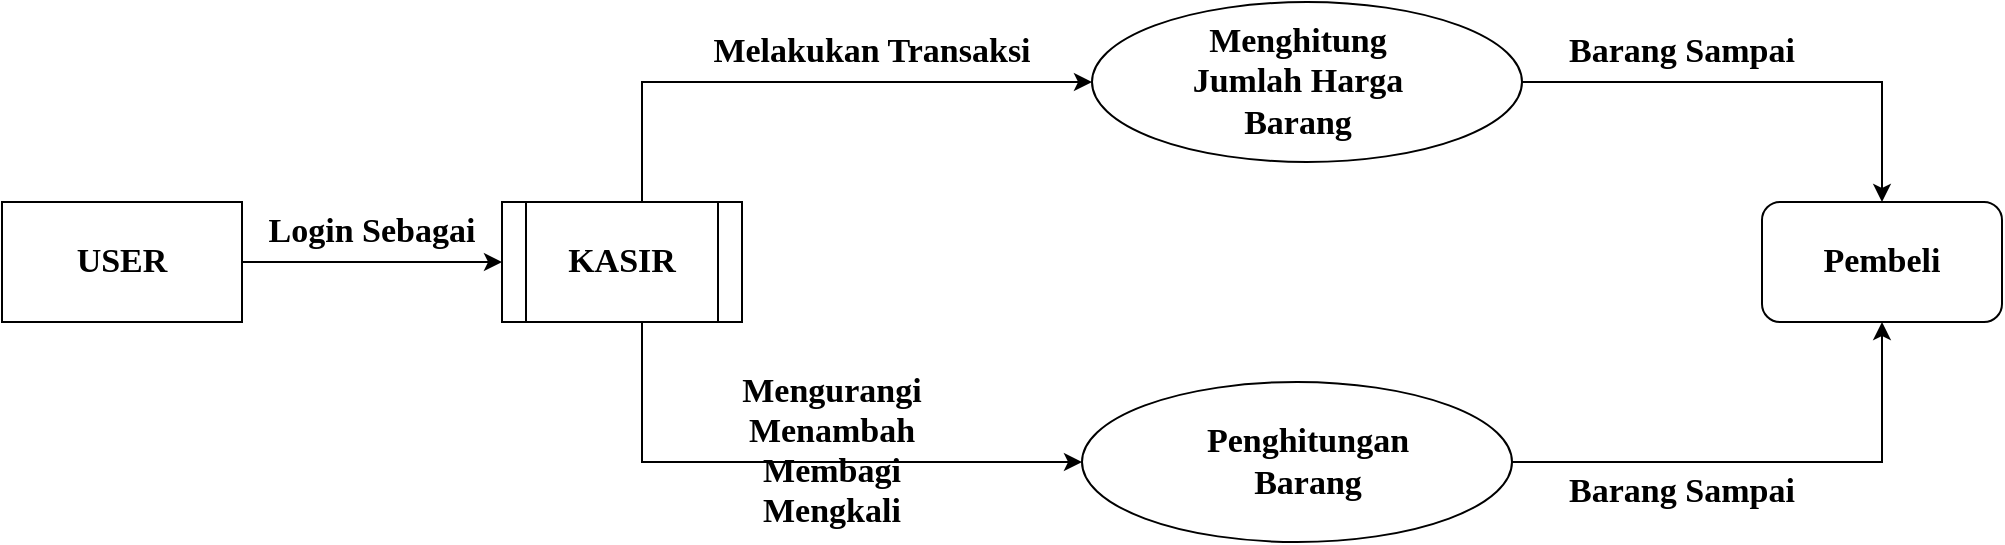 <mxfile version="14.5.9" type="github">
  <diagram id="e2j--Y2a_6b4_mSmAOAT" name="Page-1">
    <mxGraphModel dx="1019" dy="555" grid="1" gridSize="10" guides="1" tooltips="1" connect="1" arrows="1" fold="1" page="1" pageScale="1" pageWidth="1169" pageHeight="827" math="0" shadow="0">
      <root>
        <mxCell id="0" />
        <mxCell id="1" parent="0" />
        <mxCell id="Wwc6CLXJWx2qySLr8hw3-9" style="edgeStyle=orthogonalEdgeStyle;rounded=0;orthogonalLoop=1;jettySize=auto;html=1;entryX=0;entryY=0.5;entryDx=0;entryDy=0;" edge="1" parent="1" source="Wwc6CLXJWx2qySLr8hw3-1" target="Wwc6CLXJWx2qySLr8hw3-2">
          <mxGeometry relative="1" as="geometry" />
        </mxCell>
        <mxCell id="Wwc6CLXJWx2qySLr8hw3-1" value="" style="rounded=0;whiteSpace=wrap;html=1;" vertex="1" parent="1">
          <mxGeometry x="40" y="150" width="120" height="60" as="geometry" />
        </mxCell>
        <mxCell id="Wwc6CLXJWx2qySLr8hw3-7" style="edgeStyle=orthogonalEdgeStyle;rounded=0;orthogonalLoop=1;jettySize=auto;html=1;entryX=0;entryY=0.5;entryDx=0;entryDy=0;" edge="1" parent="1" source="Wwc6CLXJWx2qySLr8hw3-2" target="Wwc6CLXJWx2qySLr8hw3-4">
          <mxGeometry relative="1" as="geometry">
            <Array as="points">
              <mxPoint x="360" y="90" />
            </Array>
          </mxGeometry>
        </mxCell>
        <mxCell id="Wwc6CLXJWx2qySLr8hw3-8" style="edgeStyle=orthogonalEdgeStyle;rounded=0;orthogonalLoop=1;jettySize=auto;html=1;entryX=0;entryY=0.5;entryDx=0;entryDy=0;" edge="1" parent="1" source="Wwc6CLXJWx2qySLr8hw3-2" target="Wwc6CLXJWx2qySLr8hw3-6">
          <mxGeometry relative="1" as="geometry">
            <Array as="points">
              <mxPoint x="360" y="280" />
            </Array>
          </mxGeometry>
        </mxCell>
        <mxCell id="Wwc6CLXJWx2qySLr8hw3-2" value="" style="shape=process;whiteSpace=wrap;html=1;backgroundOutline=1;" vertex="1" parent="1">
          <mxGeometry x="290" y="150" width="120" height="60" as="geometry" />
        </mxCell>
        <mxCell id="Wwc6CLXJWx2qySLr8hw3-21" style="edgeStyle=orthogonalEdgeStyle;rounded=0;orthogonalLoop=1;jettySize=auto;html=1;entryX=0.5;entryY=0;entryDx=0;entryDy=0;" edge="1" parent="1" source="Wwc6CLXJWx2qySLr8hw3-4" target="Wwc6CLXJWx2qySLr8hw3-20">
          <mxGeometry relative="1" as="geometry" />
        </mxCell>
        <mxCell id="Wwc6CLXJWx2qySLr8hw3-4" value="" style="ellipse;whiteSpace=wrap;html=1;" vertex="1" parent="1">
          <mxGeometry x="585" y="50" width="215" height="80" as="geometry" />
        </mxCell>
        <mxCell id="Wwc6CLXJWx2qySLr8hw3-22" style="edgeStyle=orthogonalEdgeStyle;rounded=0;orthogonalLoop=1;jettySize=auto;html=1;entryX=0.5;entryY=1;entryDx=0;entryDy=0;" edge="1" parent="1" source="Wwc6CLXJWx2qySLr8hw3-6" target="Wwc6CLXJWx2qySLr8hw3-20">
          <mxGeometry relative="1" as="geometry">
            <mxPoint x="980" y="220" as="targetPoint" />
          </mxGeometry>
        </mxCell>
        <mxCell id="Wwc6CLXJWx2qySLr8hw3-6" value="" style="ellipse;whiteSpace=wrap;html=1;" vertex="1" parent="1">
          <mxGeometry x="580" y="240" width="215" height="80" as="geometry" />
        </mxCell>
        <mxCell id="Wwc6CLXJWx2qySLr8hw3-10" value="&lt;b&gt;&lt;font face=&quot;Times New Roman&quot; style=&quot;font-size: 17px&quot;&gt;USER&lt;/font&gt;&lt;/b&gt;" style="text;html=1;strokeColor=none;fillColor=none;align=center;verticalAlign=middle;whiteSpace=wrap;rounded=0;" vertex="1" parent="1">
          <mxGeometry x="40" y="165" width="120" height="30" as="geometry" />
        </mxCell>
        <mxCell id="Wwc6CLXJWx2qySLr8hw3-11" value="&lt;font face=&quot;Times New Roman&quot;&gt;&lt;span style=&quot;font-size: 17px&quot;&gt;&lt;b&gt;KASIR&lt;/b&gt;&lt;/span&gt;&lt;/font&gt;&lt;span style=&quot;color: rgba(0 , 0 , 0 , 0) ; font-family: monospace ; font-size: 0px&quot;&gt;%3CmxGraphModel%3E%3Croot%3E%3CmxCell%20id%3D%220%22%2F%3E%3CmxCell%20id%3D%221%22%20parent%3D%220%22%2F%3E%3CmxCell%20id%3D%222%22%20value%3D%22%26lt%3Bb%26gt%3B%26lt%3Bfont%20face%3D%26quot%3BTimes%20New%20Roman%26quot%3B%20style%3D%26quot%3Bfont-size%3A%2017px%26quot%3B%26gt%3BUSER%26lt%3B%2Ffont%26gt%3B%26lt%3B%2Fb%26gt%3B%22%20style%3D%22text%3Bhtml%3D1%3BstrokeColor%3Dnone%3BfillColor%3Dnone%3Balign%3Dcenter%3BverticalAlign%3Dmiddle%3BwhiteSpace%3Dwrap%3Brounded%3D0%3B%22%20vertex%3D%221%22%20parent%3D%221%22%3E%3CmxGeometry%20x%3D%2240%22%20y%3D%22165%22%20width%3D%22120%22%20height%3D%2230%22%20as%3D%22geometry%22%2F%3E%3C%2FmxCell%3E%3C%2Froot%3E%3C%2FmxGraphModel%3E&lt;/span&gt;" style="text;html=1;strokeColor=none;fillColor=none;align=center;verticalAlign=middle;whiteSpace=wrap;rounded=0;" vertex="1" parent="1">
          <mxGeometry x="290" y="165" width="120" height="30" as="geometry" />
        </mxCell>
        <mxCell id="Wwc6CLXJWx2qySLr8hw3-12" value="&lt;font face=&quot;Times New Roman&quot;&gt;&lt;span style=&quot;font-size: 17px&quot;&gt;&lt;b&gt;Menghitung Jumlah Harga Barang&lt;/b&gt;&lt;/span&gt;&lt;/font&gt;" style="text;html=1;strokeColor=none;fillColor=none;align=center;verticalAlign=middle;whiteSpace=wrap;rounded=0;" vertex="1" parent="1">
          <mxGeometry x="627.5" y="75" width="120" height="30" as="geometry" />
        </mxCell>
        <mxCell id="Wwc6CLXJWx2qySLr8hw3-13" value="&lt;font face=&quot;Times New Roman&quot;&gt;&lt;span style=&quot;font-size: 17px&quot;&gt;&lt;b&gt;Penghitungan Barang&lt;/b&gt;&lt;/span&gt;&lt;/font&gt;" style="text;html=1;strokeColor=none;fillColor=none;align=center;verticalAlign=middle;whiteSpace=wrap;rounded=0;" vertex="1" parent="1">
          <mxGeometry x="632.5" y="265" width="120" height="30" as="geometry" />
        </mxCell>
        <mxCell id="Wwc6CLXJWx2qySLr8hw3-14" value="&lt;b&gt;&lt;font face=&quot;Times New Roman&quot; style=&quot;font-size: 17px&quot;&gt;Login Sebagai&lt;/font&gt;&lt;/b&gt;" style="text;html=1;strokeColor=none;fillColor=none;align=center;verticalAlign=middle;whiteSpace=wrap;rounded=0;" vertex="1" parent="1">
          <mxGeometry x="170" y="150" width="110" height="30" as="geometry" />
        </mxCell>
        <mxCell id="Wwc6CLXJWx2qySLr8hw3-15" value="&lt;b&gt;&lt;font face=&quot;Times New Roman&quot; style=&quot;font-size: 17px&quot;&gt;Melakukan Transaksi&lt;/font&gt;&lt;/b&gt;" style="text;html=1;strokeColor=none;fillColor=none;align=center;verticalAlign=middle;whiteSpace=wrap;rounded=0;" vertex="1" parent="1">
          <mxGeometry x="390" y="60" width="170" height="30" as="geometry" />
        </mxCell>
        <mxCell id="Wwc6CLXJWx2qySLr8hw3-16" value="&lt;b&gt;&lt;font face=&quot;Times New Roman&quot; style=&quot;font-size: 17px&quot;&gt;Menambah&lt;/font&gt;&lt;/b&gt;" style="text;html=1;strokeColor=none;fillColor=none;align=center;verticalAlign=middle;whiteSpace=wrap;rounded=0;" vertex="1" parent="1">
          <mxGeometry x="400" y="250" width="110" height="30" as="geometry" />
        </mxCell>
        <mxCell id="Wwc6CLXJWx2qySLr8hw3-17" value="&lt;b&gt;&lt;font face=&quot;Times New Roman&quot; style=&quot;font-size: 17px&quot;&gt;Mengurangi&lt;/font&gt;&lt;/b&gt;" style="text;html=1;strokeColor=none;fillColor=none;align=center;verticalAlign=middle;whiteSpace=wrap;rounded=0;" vertex="1" parent="1">
          <mxGeometry x="400" y="230" width="110" height="30" as="geometry" />
        </mxCell>
        <mxCell id="Wwc6CLXJWx2qySLr8hw3-18" value="&lt;b&gt;&lt;font face=&quot;Times New Roman&quot; style=&quot;font-size: 17px&quot;&gt;Membagi&lt;/font&gt;&lt;/b&gt;" style="text;html=1;strokeColor=none;fillColor=none;align=center;verticalAlign=middle;whiteSpace=wrap;rounded=0;" vertex="1" parent="1">
          <mxGeometry x="400" y="270" width="110" height="30" as="geometry" />
        </mxCell>
        <mxCell id="Wwc6CLXJWx2qySLr8hw3-19" value="&lt;b&gt;&lt;font face=&quot;Times New Roman&quot; style=&quot;font-size: 17px&quot;&gt;Mengkali&lt;/font&gt;&lt;/b&gt;" style="text;html=1;strokeColor=none;fillColor=none;align=center;verticalAlign=middle;whiteSpace=wrap;rounded=0;" vertex="1" parent="1">
          <mxGeometry x="400" y="290" width="110" height="30" as="geometry" />
        </mxCell>
        <mxCell id="Wwc6CLXJWx2qySLr8hw3-20" value="" style="rounded=1;whiteSpace=wrap;html=1;" vertex="1" parent="1">
          <mxGeometry x="920" y="150" width="120" height="60" as="geometry" />
        </mxCell>
        <mxCell id="Wwc6CLXJWx2qySLr8hw3-23" value="&lt;font face=&quot;Times New Roman&quot;&gt;&lt;span style=&quot;font-size: 17px&quot;&gt;&lt;b&gt;Pembeli&lt;/b&gt;&lt;/span&gt;&lt;/font&gt;" style="text;html=1;strokeColor=none;fillColor=none;align=center;verticalAlign=middle;whiteSpace=wrap;rounded=0;" vertex="1" parent="1">
          <mxGeometry x="920" y="165" width="120" height="30" as="geometry" />
        </mxCell>
        <mxCell id="Wwc6CLXJWx2qySLr8hw3-24" value="&lt;b&gt;&lt;font face=&quot;Times New Roman&quot; style=&quot;font-size: 17px&quot;&gt;Barang Sampai&lt;/font&gt;&lt;/b&gt;" style="text;html=1;strokeColor=none;fillColor=none;align=center;verticalAlign=middle;whiteSpace=wrap;rounded=0;" vertex="1" parent="1">
          <mxGeometry x="820" y="60" width="120" height="30" as="geometry" />
        </mxCell>
        <mxCell id="Wwc6CLXJWx2qySLr8hw3-25" value="&lt;b&gt;&lt;font face=&quot;Times New Roman&quot; style=&quot;font-size: 17px&quot;&gt;Barang Sampai&lt;/font&gt;&lt;/b&gt;" style="text;html=1;strokeColor=none;fillColor=none;align=center;verticalAlign=middle;whiteSpace=wrap;rounded=0;" vertex="1" parent="1">
          <mxGeometry x="820" y="280" width="120" height="30" as="geometry" />
        </mxCell>
      </root>
    </mxGraphModel>
  </diagram>
</mxfile>
